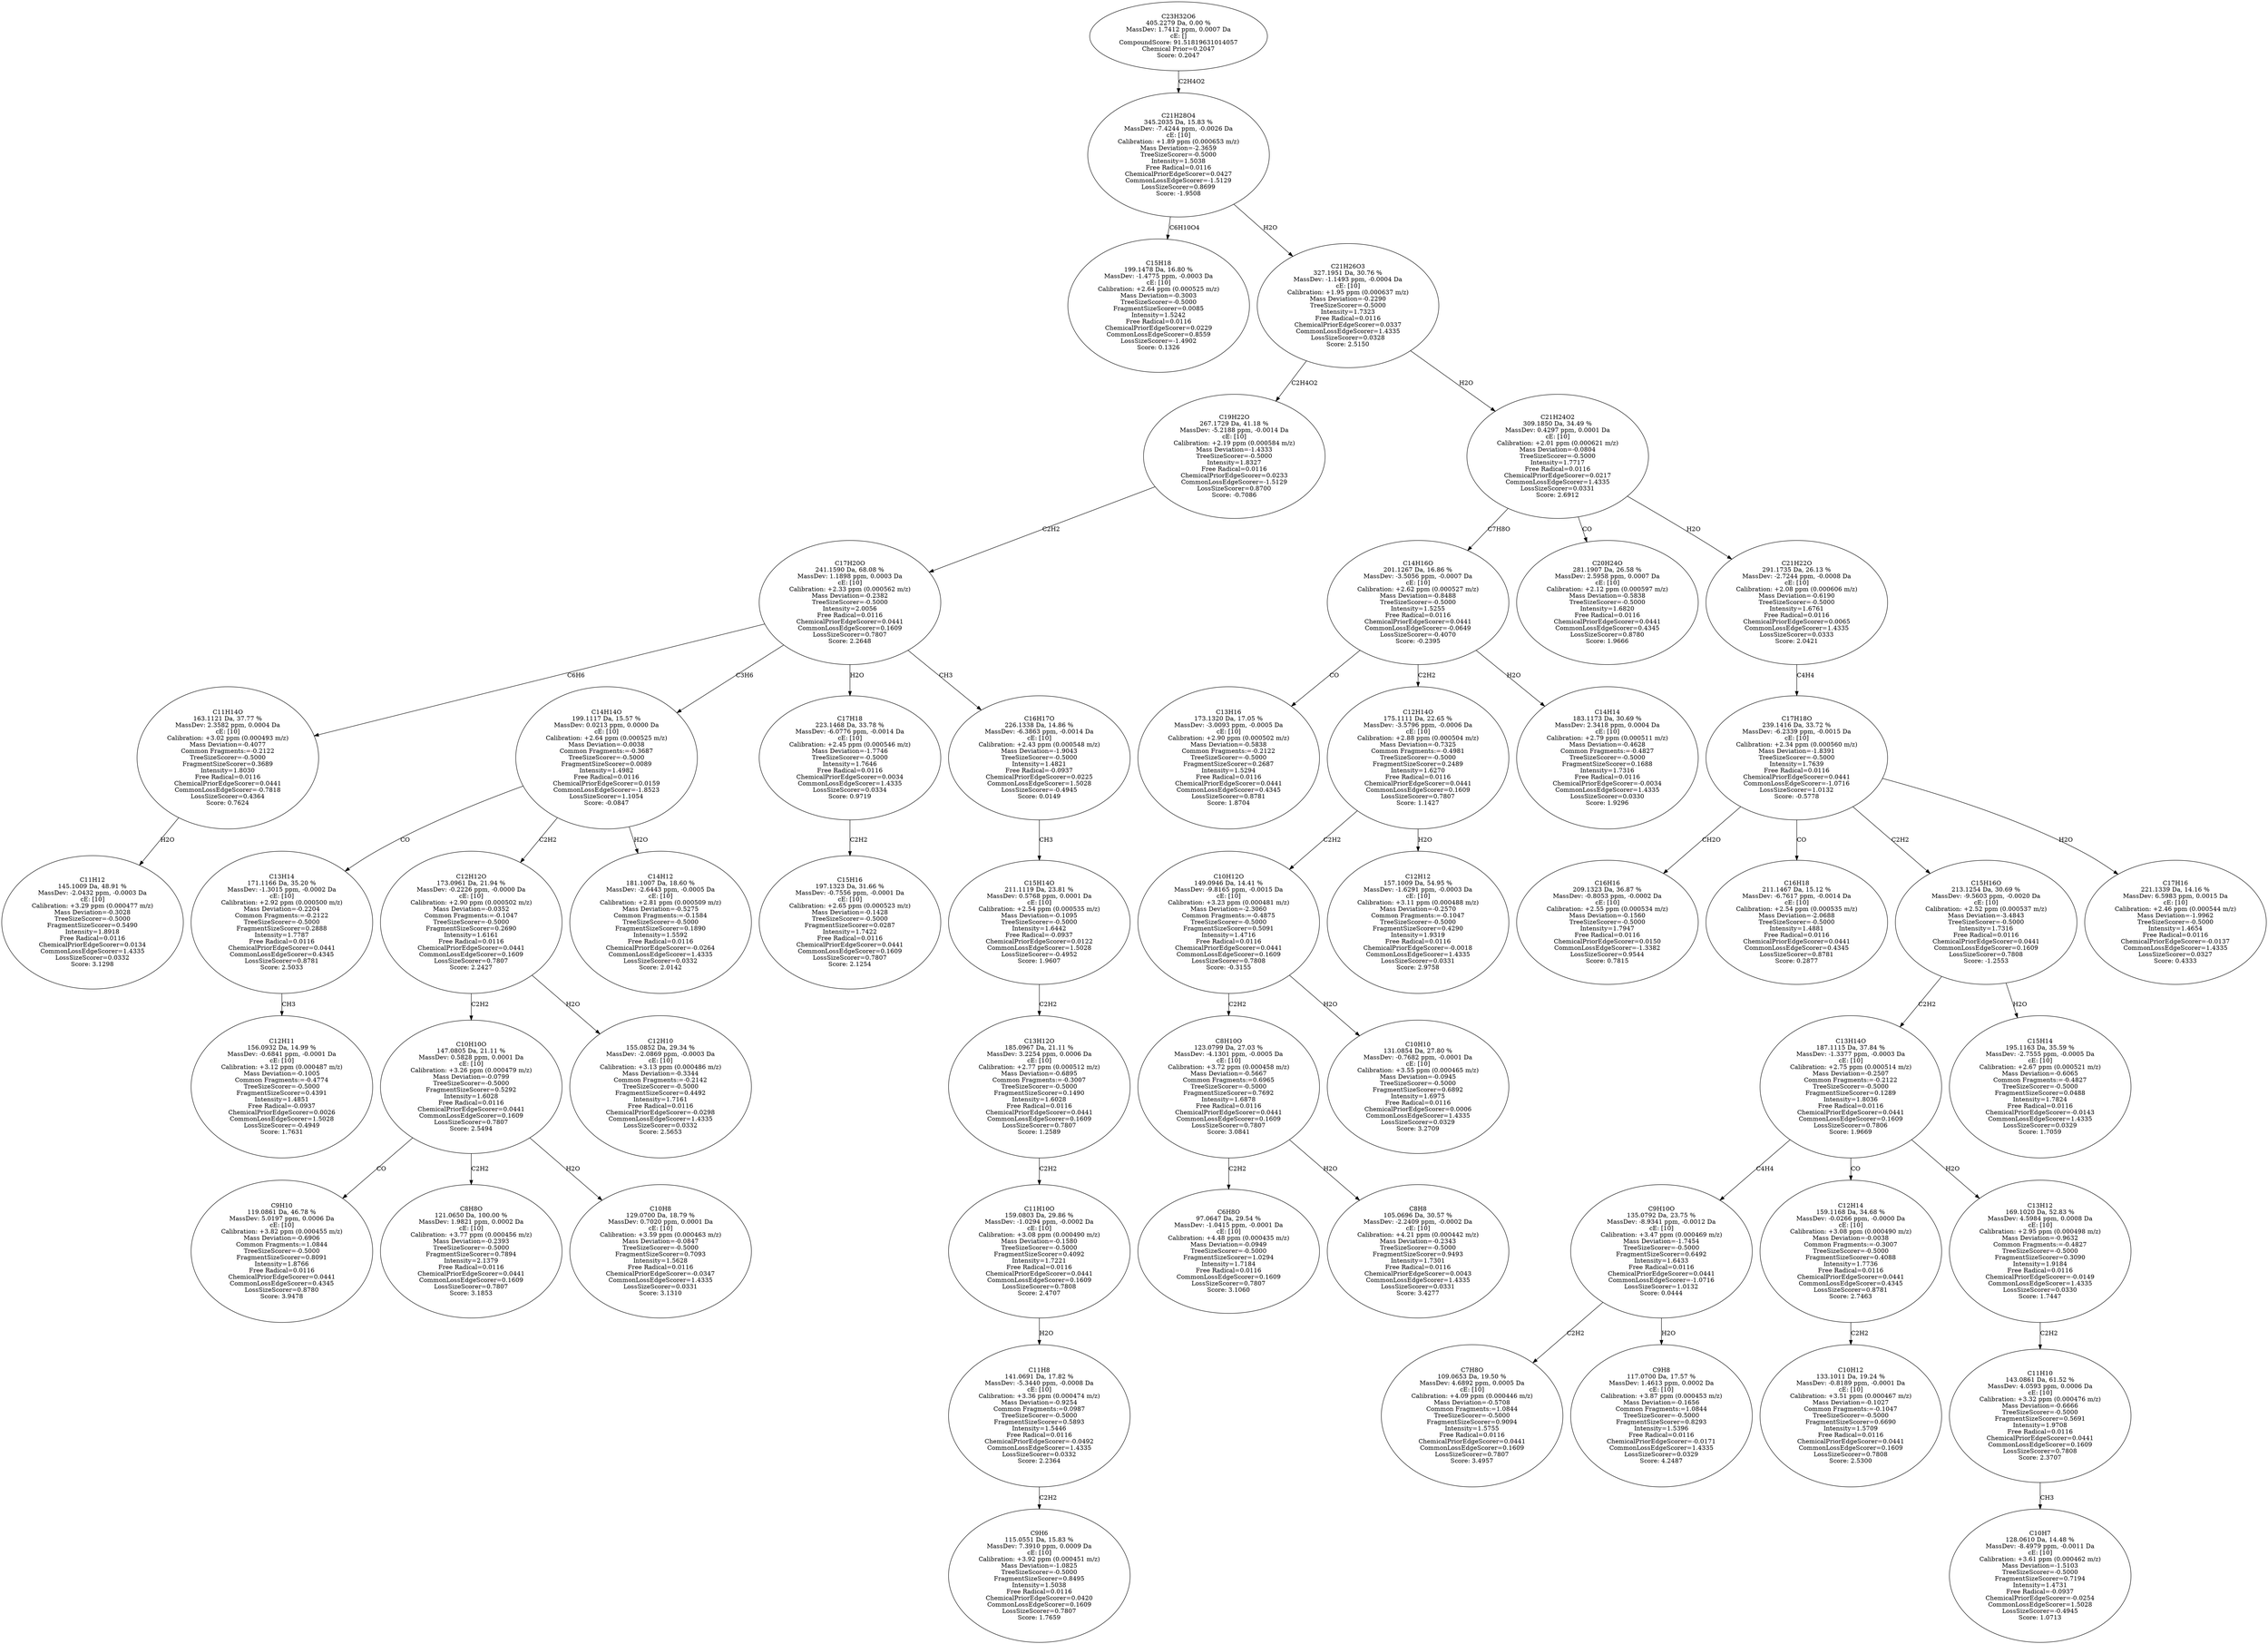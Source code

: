 strict digraph {
v1 [label="C15H18\n199.1478 Da, 16.80 %\nMassDev: -1.4775 ppm, -0.0003 Da\ncE: [10]\nCalibration: +2.64 ppm (0.000525 m/z)\nMass Deviation=-0.3003\nTreeSizeScorer=-0.5000\nFragmentSizeScorer=0.0085\nIntensity=1.5242\nFree Radical=0.0116\nChemicalPriorEdgeScorer=0.0229\nCommonLossEdgeScorer=0.8559\nLossSizeScorer=-1.4902\nScore: 0.1326"];
v2 [label="C11H12\n145.1009 Da, 48.91 %\nMassDev: -2.0432 ppm, -0.0003 Da\ncE: [10]\nCalibration: +3.29 ppm (0.000477 m/z)\nMass Deviation=-0.3028\nTreeSizeScorer=-0.5000\nFragmentSizeScorer=0.5490\nIntensity=1.8918\nFree Radical=0.0116\nChemicalPriorEdgeScorer=0.0134\nCommonLossEdgeScorer=1.4335\nLossSizeScorer=0.0332\nScore: 3.1298"];
v3 [label="C11H14O\n163.1121 Da, 37.77 %\nMassDev: 2.3582 ppm, 0.0004 Da\ncE: [10]\nCalibration: +3.02 ppm (0.000493 m/z)\nMass Deviation=-0.4077\nCommon Fragments:=-0.2122\nTreeSizeScorer=-0.5000\nFragmentSizeScorer=0.3689\nIntensity=1.8030\nFree Radical=0.0116\nChemicalPriorEdgeScorer=0.0441\nCommonLossEdgeScorer=-0.7818\nLossSizeScorer=0.4364\nScore: 0.7624"];
v4 [label="C12H11\n156.0932 Da, 14.99 %\nMassDev: -0.6841 ppm, -0.0001 Da\ncE: [10]\nCalibration: +3.12 ppm (0.000487 m/z)\nMass Deviation=-0.1005\nCommon Fragments:=-0.4774\nTreeSizeScorer=-0.5000\nFragmentSizeScorer=0.4391\nIntensity=1.4851\nFree Radical=-0.0937\nChemicalPriorEdgeScorer=0.0026\nCommonLossEdgeScorer=1.5028\nLossSizeScorer=-0.4949\nScore: 1.7631"];
v5 [label="C13H14\n171.1166 Da, 35.20 %\nMassDev: -1.3015 ppm, -0.0002 Da\ncE: [10]\nCalibration: +2.92 ppm (0.000500 m/z)\nMass Deviation=-0.2204\nCommon Fragments:=-0.2122\nTreeSizeScorer=-0.5000\nFragmentSizeScorer=0.2888\nIntensity=1.7787\nFree Radical=0.0116\nChemicalPriorEdgeScorer=0.0441\nCommonLossEdgeScorer=0.4345\nLossSizeScorer=0.8781\nScore: 2.5033"];
v6 [label="C9H10\n119.0861 Da, 46.78 %\nMassDev: 5.0197 ppm, 0.0006 Da\ncE: [10]\nCalibration: +3.82 ppm (0.000455 m/z)\nMass Deviation=-0.6906\nCommon Fragments:=1.0844\nTreeSizeScorer=-0.5000\nFragmentSizeScorer=0.8091\nIntensity=1.8766\nFree Radical=0.0116\nChemicalPriorEdgeScorer=0.0441\nCommonLossEdgeScorer=0.4345\nLossSizeScorer=0.8780\nScore: 3.9478"];
v7 [label="C8H8O\n121.0650 Da, 100.00 %\nMassDev: 1.9821 ppm, 0.0002 Da\ncE: [10]\nCalibration: +3.77 ppm (0.000456 m/z)\nMass Deviation=-0.2393\nTreeSizeScorer=-0.5000\nFragmentSizeScorer=0.7894\nIntensity=2.1379\nFree Radical=0.0116\nChemicalPriorEdgeScorer=0.0441\nCommonLossEdgeScorer=0.1609\nLossSizeScorer=0.7807\nScore: 3.1853"];
v8 [label="C10H8\n129.0700 Da, 18.79 %\nMassDev: 0.7020 ppm, 0.0001 Da\ncE: [10]\nCalibration: +3.59 ppm (0.000463 m/z)\nMass Deviation=-0.0847\nTreeSizeScorer=-0.5000\nFragmentSizeScorer=0.7093\nIntensity=1.5628\nFree Radical=0.0116\nChemicalPriorEdgeScorer=-0.0347\nCommonLossEdgeScorer=1.4335\nLossSizeScorer=0.0331\nScore: 3.1310"];
v9 [label="C10H10O\n147.0805 Da, 21.11 %\nMassDev: 0.5828 ppm, 0.0001 Da\ncE: [10]\nCalibration: +3.26 ppm (0.000479 m/z)\nMass Deviation=-0.0799\nTreeSizeScorer=-0.5000\nFragmentSizeScorer=0.5292\nIntensity=1.6028\nFree Radical=0.0116\nChemicalPriorEdgeScorer=0.0441\nCommonLossEdgeScorer=0.1609\nLossSizeScorer=0.7807\nScore: 2.5494"];
v10 [label="C12H10\n155.0852 Da, 29.34 %\nMassDev: -2.0869 ppm, -0.0003 Da\ncE: [10]\nCalibration: +3.13 ppm (0.000486 m/z)\nMass Deviation=-0.3344\nCommon Fragments:=-0.2142\nTreeSizeScorer=-0.5000\nFragmentSizeScorer=0.4492\nIntensity=1.7161\nFree Radical=0.0116\nChemicalPriorEdgeScorer=-0.0298\nCommonLossEdgeScorer=1.4335\nLossSizeScorer=0.0332\nScore: 2.5653"];
v11 [label="C12H12O\n173.0961 Da, 21.94 %\nMassDev: -0.2226 ppm, -0.0000 Da\ncE: [10]\nCalibration: +2.90 ppm (0.000502 m/z)\nMass Deviation=-0.0352\nCommon Fragments:=-0.1047\nTreeSizeScorer=-0.5000\nFragmentSizeScorer=0.2690\nIntensity=1.6161\nFree Radical=0.0116\nChemicalPriorEdgeScorer=0.0441\nCommonLossEdgeScorer=0.1609\nLossSizeScorer=0.7807\nScore: 2.2427"];
v12 [label="C14H12\n181.1007 Da, 18.60 %\nMassDev: -2.6443 ppm, -0.0005 Da\ncE: [10]\nCalibration: +2.81 ppm (0.000509 m/z)\nMass Deviation=-0.5275\nCommon Fragments:=-0.1584\nTreeSizeScorer=-0.5000\nFragmentSizeScorer=0.1890\nIntensity=1.5592\nFree Radical=0.0116\nChemicalPriorEdgeScorer=-0.0264\nCommonLossEdgeScorer=1.4335\nLossSizeScorer=0.0332\nScore: 2.0142"];
v13 [label="C14H14O\n199.1117 Da, 15.57 %\nMassDev: 0.0213 ppm, 0.0000 Da\ncE: [10]\nCalibration: +2.64 ppm (0.000525 m/z)\nMass Deviation=-0.0038\nCommon Fragments:=-0.3687\nTreeSizeScorer=-0.5000\nFragmentSizeScorer=0.0089\nIntensity=1.4982\nFree Radical=0.0116\nChemicalPriorEdgeScorer=0.0159\nCommonLossEdgeScorer=-1.8523\nLossSizeScorer=1.1054\nScore: -0.0847"];
v14 [label="C15H16\n197.1323 Da, 31.66 %\nMassDev: -0.7556 ppm, -0.0001 Da\ncE: [10]\nCalibration: +2.65 ppm (0.000523 m/z)\nMass Deviation=-0.1428\nTreeSizeScorer=-0.5000\nFragmentSizeScorer=0.0287\nIntensity=1.7422\nFree Radical=0.0116\nChemicalPriorEdgeScorer=0.0441\nCommonLossEdgeScorer=0.1609\nLossSizeScorer=0.7807\nScore: 2.1254"];
v15 [label="C17H18\n223.1468 Da, 33.78 %\nMassDev: -6.0776 ppm, -0.0014 Da\ncE: [10]\nCalibration: +2.45 ppm (0.000546 m/z)\nMass Deviation=-1.7746\nTreeSizeScorer=-0.5000\nIntensity=1.7646\nFree Radical=0.0116\nChemicalPriorEdgeScorer=0.0034\nCommonLossEdgeScorer=1.4335\nLossSizeScorer=0.0334\nScore: 0.9719"];
v16 [label="C9H6\n115.0551 Da, 15.83 %\nMassDev: 7.3910 ppm, 0.0009 Da\ncE: [10]\nCalibration: +3.92 ppm (0.000451 m/z)\nMass Deviation=-1.0825\nTreeSizeScorer=-0.5000\nFragmentSizeScorer=0.8495\nIntensity=1.5038\nFree Radical=0.0116\nChemicalPriorEdgeScorer=0.0420\nCommonLossEdgeScorer=0.1609\nLossSizeScorer=0.7807\nScore: 1.7659"];
v17 [label="C11H8\n141.0691 Da, 17.82 %\nMassDev: -5.3440 ppm, -0.0008 Da\ncE: [10]\nCalibration: +3.36 ppm (0.000474 m/z)\nMass Deviation=-0.9254\nCommon Fragments:=0.0987\nTreeSizeScorer=-0.5000\nFragmentSizeScorer=0.5893\nIntensity=1.5446\nFree Radical=0.0116\nChemicalPriorEdgeScorer=-0.0492\nCommonLossEdgeScorer=1.4335\nLossSizeScorer=0.0332\nScore: 2.2364"];
v18 [label="C11H10O\n159.0803 Da, 29.86 %\nMassDev: -1.0294 ppm, -0.0002 Da\ncE: [10]\nCalibration: +3.08 ppm (0.000490 m/z)\nMass Deviation=-0.1580\nTreeSizeScorer=-0.5000\nFragmentSizeScorer=0.4092\nIntensity=1.7221\nFree Radical=0.0116\nChemicalPriorEdgeScorer=0.0441\nCommonLossEdgeScorer=0.1609\nLossSizeScorer=0.7808\nScore: 2.4707"];
v19 [label="C13H12O\n185.0967 Da, 21.11 %\nMassDev: 3.2254 ppm, 0.0006 Da\ncE: [10]\nCalibration: +2.77 ppm (0.000512 m/z)\nMass Deviation=-0.6895\nCommon Fragments:=-0.3007\nTreeSizeScorer=-0.5000\nFragmentSizeScorer=0.1490\nIntensity=1.6028\nFree Radical=0.0116\nChemicalPriorEdgeScorer=0.0441\nCommonLossEdgeScorer=0.1609\nLossSizeScorer=0.7807\nScore: 1.2589"];
v20 [label="C15H14O\n211.1119 Da, 23.81 %\nMassDev: 0.5768 ppm, 0.0001 Da\ncE: [10]\nCalibration: +2.54 ppm (0.000535 m/z)\nMass Deviation=-0.1095\nTreeSizeScorer=-0.5000\nIntensity=1.6442\nFree Radical=-0.0937\nChemicalPriorEdgeScorer=0.0122\nCommonLossEdgeScorer=1.5028\nLossSizeScorer=-0.4952\nScore: 1.9607"];
v21 [label="C16H17O\n226.1338 Da, 14.86 %\nMassDev: -6.3863 ppm, -0.0014 Da\ncE: [10]\nCalibration: +2.43 ppm (0.000548 m/z)\nMass Deviation=-1.9043\nTreeSizeScorer=-0.5000\nIntensity=1.4821\nFree Radical=-0.0937\nChemicalPriorEdgeScorer=0.0225\nCommonLossEdgeScorer=1.5028\nLossSizeScorer=-0.4945\nScore: 0.0149"];
v22 [label="C17H20O\n241.1590 Da, 68.08 %\nMassDev: 1.1898 ppm, 0.0003 Da\ncE: [10]\nCalibration: +2.33 ppm (0.000562 m/z)\nMass Deviation=-0.2382\nTreeSizeScorer=-0.5000\nIntensity=2.0056\nFree Radical=0.0116\nChemicalPriorEdgeScorer=0.0441\nCommonLossEdgeScorer=0.1609\nLossSizeScorer=0.7807\nScore: 2.2648"];
v23 [label="C19H22O\n267.1729 Da, 41.18 %\nMassDev: -5.2188 ppm, -0.0014 Da\ncE: [10]\nCalibration: +2.19 ppm (0.000584 m/z)\nMass Deviation=-1.4333\nTreeSizeScorer=-0.5000\nIntensity=1.8327\nFree Radical=0.0116\nChemicalPriorEdgeScorer=0.0233\nCommonLossEdgeScorer=-1.5129\nLossSizeScorer=0.8700\nScore: -0.7086"];
v24 [label="C13H16\n173.1320 Da, 17.05 %\nMassDev: -3.0093 ppm, -0.0005 Da\ncE: [10]\nCalibration: +2.90 ppm (0.000502 m/z)\nMass Deviation=-0.5838\nCommon Fragments:=-0.2122\nTreeSizeScorer=-0.5000\nFragmentSizeScorer=0.2687\nIntensity=1.5294\nFree Radical=0.0116\nChemicalPriorEdgeScorer=0.0441\nCommonLossEdgeScorer=0.4345\nLossSizeScorer=0.8781\nScore: 1.8704"];
v25 [label="C6H8O\n97.0647 Da, 29.54 %\nMassDev: -1.0415 ppm, -0.0001 Da\ncE: [10]\nCalibration: +4.48 ppm (0.000435 m/z)\nMass Deviation=-0.0949\nTreeSizeScorer=-0.5000\nFragmentSizeScorer=1.0294\nIntensity=1.7184\nFree Radical=0.0116\nCommonLossEdgeScorer=0.1609\nLossSizeScorer=0.7807\nScore: 3.1060"];
v26 [label="C8H8\n105.0696 Da, 30.57 %\nMassDev: -2.2409 ppm, -0.0002 Da\ncE: [10]\nCalibration: +4.21 ppm (0.000442 m/z)\nMass Deviation=-0.2343\nTreeSizeScorer=-0.5000\nFragmentSizeScorer=0.9493\nIntensity=1.7301\nFree Radical=0.0116\nChemicalPriorEdgeScorer=0.0043\nCommonLossEdgeScorer=1.4335\nLossSizeScorer=0.0331\nScore: 3.4277"];
v27 [label="C8H10O\n123.0799 Da, 27.03 %\nMassDev: -4.1301 ppm, -0.0005 Da\ncE: [10]\nCalibration: +3.72 ppm (0.000458 m/z)\nMass Deviation=-0.5667\nCommon Fragments:=0.6965\nTreeSizeScorer=-0.5000\nFragmentSizeScorer=0.7692\nIntensity=1.6878\nFree Radical=0.0116\nChemicalPriorEdgeScorer=0.0441\nCommonLossEdgeScorer=0.1609\nLossSizeScorer=0.7807\nScore: 3.0841"];
v28 [label="C10H10\n131.0854 Da, 27.80 %\nMassDev: -0.7682 ppm, -0.0001 Da\ncE: [10]\nCalibration: +3.55 ppm (0.000465 m/z)\nMass Deviation=-0.0945\nTreeSizeScorer=-0.5000\nFragmentSizeScorer=0.6892\nIntensity=1.6975\nFree Radical=0.0116\nChemicalPriorEdgeScorer=0.0006\nCommonLossEdgeScorer=1.4335\nLossSizeScorer=0.0329\nScore: 3.2709"];
v29 [label="C10H12O\n149.0946 Da, 14.41 %\nMassDev: -9.8165 ppm, -0.0015 Da\ncE: [10]\nCalibration: +3.23 ppm (0.000481 m/z)\nMass Deviation=-2.3060\nCommon Fragments:=-0.4875\nTreeSizeScorer=-0.5000\nFragmentSizeScorer=0.5091\nIntensity=1.4716\nFree Radical=0.0116\nChemicalPriorEdgeScorer=0.0441\nCommonLossEdgeScorer=0.1609\nLossSizeScorer=0.7808\nScore: -0.3155"];
v30 [label="C12H12\n157.1009 Da, 54.95 %\nMassDev: -1.6291 ppm, -0.0003 Da\ncE: [10]\nCalibration: +3.11 ppm (0.000488 m/z)\nMass Deviation=-0.2570\nCommon Fragments:=-0.1047\nTreeSizeScorer=-0.5000\nFragmentSizeScorer=0.4290\nIntensity=1.9319\nFree Radical=0.0116\nChemicalPriorEdgeScorer=-0.0018\nCommonLossEdgeScorer=1.4335\nLossSizeScorer=0.0331\nScore: 2.9758"];
v31 [label="C12H14O\n175.1111 Da, 22.65 %\nMassDev: -3.5796 ppm, -0.0006 Da\ncE: [10]\nCalibration: +2.88 ppm (0.000504 m/z)\nMass Deviation=-0.7325\nCommon Fragments:=-0.4981\nTreeSizeScorer=-0.5000\nFragmentSizeScorer=0.2489\nIntensity=1.6270\nFree Radical=0.0116\nChemicalPriorEdgeScorer=0.0441\nCommonLossEdgeScorer=0.1609\nLossSizeScorer=0.7807\nScore: 1.1427"];
v32 [label="C14H14\n183.1173 Da, 30.69 %\nMassDev: 2.3418 ppm, 0.0004 Da\ncE: [10]\nCalibration: +2.79 ppm (0.000511 m/z)\nMass Deviation=-0.4628\nCommon Fragments:=-0.4827\nTreeSizeScorer=-0.5000\nFragmentSizeScorer=0.1688\nIntensity=1.7316\nFree Radical=0.0116\nChemicalPriorEdgeScorer=-0.0034\nCommonLossEdgeScorer=1.4335\nLossSizeScorer=0.0330\nScore: 1.9296"];
v33 [label="C14H16O\n201.1267 Da, 16.86 %\nMassDev: -3.5056 ppm, -0.0007 Da\ncE: [10]\nCalibration: +2.62 ppm (0.000527 m/z)\nMass Deviation=-0.8488\nTreeSizeScorer=-0.5000\nIntensity=1.5255\nFree Radical=0.0116\nChemicalPriorEdgeScorer=0.0441\nCommonLossEdgeScorer=-0.0649\nLossSizeScorer=-0.4070\nScore: -0.2395"];
v34 [label="C20H24O\n281.1907 Da, 26.58 %\nMassDev: 2.5958 ppm, 0.0007 Da\ncE: [10]\nCalibration: +2.12 ppm (0.000597 m/z)\nMass Deviation=-0.5838\nTreeSizeScorer=-0.5000\nIntensity=1.6820\nFree Radical=0.0116\nChemicalPriorEdgeScorer=0.0441\nCommonLossEdgeScorer=0.4345\nLossSizeScorer=0.8780\nScore: 1.9666"];
v35 [label="C16H16\n209.1323 Da, 36.87 %\nMassDev: -0.8053 ppm, -0.0002 Da\ncE: [10]\nCalibration: +2.55 ppm (0.000534 m/z)\nMass Deviation=-0.1560\nTreeSizeScorer=-0.5000\nIntensity=1.7947\nFree Radical=0.0116\nChemicalPriorEdgeScorer=0.0150\nCommonLossEdgeScorer=-1.3382\nLossSizeScorer=0.9544\nScore: 0.7815"];
v36 [label="C16H18\n211.1467 Da, 15.12 %\nMassDev: -6.7617 ppm, -0.0014 Da\ncE: [10]\nCalibration: +2.54 ppm (0.000535 m/z)\nMass Deviation=-2.0688\nTreeSizeScorer=-0.5000\nIntensity=1.4881\nFree Radical=0.0116\nChemicalPriorEdgeScorer=0.0441\nCommonLossEdgeScorer=0.4345\nLossSizeScorer=0.8781\nScore: 0.2877"];
v37 [label="C7H8O\n109.0653 Da, 19.50 %\nMassDev: 4.6892 ppm, 0.0005 Da\ncE: [10]\nCalibration: +4.09 ppm (0.000446 m/z)\nMass Deviation=-0.5708\nCommon Fragments:=1.0844\nTreeSizeScorer=-0.5000\nFragmentSizeScorer=0.9094\nIntensity=1.5755\nFree Radical=0.0116\nChemicalPriorEdgeScorer=0.0441\nCommonLossEdgeScorer=0.1609\nLossSizeScorer=0.7807\nScore: 3.4957"];
v38 [label="C9H8\n117.0700 Da, 17.57 %\nMassDev: 1.4613 ppm, 0.0002 Da\ncE: [10]\nCalibration: +3.87 ppm (0.000453 m/z)\nMass Deviation=-0.1656\nCommon Fragments:=1.0844\nTreeSizeScorer=-0.5000\nFragmentSizeScorer=0.8293\nIntensity=1.5396\nFree Radical=0.0116\nChemicalPriorEdgeScorer=-0.0171\nCommonLossEdgeScorer=1.4335\nLossSizeScorer=0.0329\nScore: 4.2487"];
v39 [label="C9H10O\n135.0792 Da, 23.75 %\nMassDev: -8.9341 ppm, -0.0012 Da\ncE: [10]\nCalibration: +3.47 ppm (0.000469 m/z)\nMass Deviation=-1.7454\nTreeSizeScorer=-0.5000\nFragmentSizeScorer=0.6492\nIntensity=1.6433\nFree Radical=0.0116\nChemicalPriorEdgeScorer=0.0441\nCommonLossEdgeScorer=-1.0716\nLossSizeScorer=1.0132\nScore: 0.0444"];
v40 [label="C10H12\n133.1011 Da, 19.24 %\nMassDev: -0.8189 ppm, -0.0001 Da\ncE: [10]\nCalibration: +3.51 ppm (0.000467 m/z)\nMass Deviation=-0.1027\nCommon Fragments:=-0.1047\nTreeSizeScorer=-0.5000\nFragmentSizeScorer=0.6690\nIntensity=1.5709\nFree Radical=0.0116\nChemicalPriorEdgeScorer=0.0441\nCommonLossEdgeScorer=0.1609\nLossSizeScorer=0.7808\nScore: 2.5300"];
v41 [label="C12H14\n159.1168 Da, 34.68 %\nMassDev: -0.0266 ppm, -0.0000 Da\ncE: [10]\nCalibration: +3.08 ppm (0.000490 m/z)\nMass Deviation=-0.0038\nCommon Fragments:=-0.3007\nTreeSizeScorer=-0.5000\nFragmentSizeScorer=0.4088\nIntensity=1.7736\nFree Radical=0.0116\nChemicalPriorEdgeScorer=0.0441\nCommonLossEdgeScorer=0.4345\nLossSizeScorer=0.8781\nScore: 2.7463"];
v42 [label="C10H7\n128.0610 Da, 14.48 %\nMassDev: -8.4979 ppm, -0.0011 Da\ncE: [10]\nCalibration: +3.61 ppm (0.000462 m/z)\nMass Deviation=-1.5103\nTreeSizeScorer=-0.5000\nFragmentSizeScorer=0.7194\nIntensity=1.4731\nFree Radical=-0.0937\nChemicalPriorEdgeScorer=-0.0254\nCommonLossEdgeScorer=1.5028\nLossSizeScorer=-0.4945\nScore: 1.0713"];
v43 [label="C11H10\n143.0861 Da, 61.52 %\nMassDev: 4.0593 ppm, 0.0006 Da\ncE: [10]\nCalibration: +3.32 ppm (0.000476 m/z)\nMass Deviation=-0.6666\nTreeSizeScorer=-0.5000\nFragmentSizeScorer=0.5691\nIntensity=1.9708\nFree Radical=0.0116\nChemicalPriorEdgeScorer=0.0441\nCommonLossEdgeScorer=0.1609\nLossSizeScorer=0.7808\nScore: 2.3707"];
v44 [label="C13H12\n169.1020 Da, 52.83 %\nMassDev: 4.5984 ppm, 0.0008 Da\ncE: [10]\nCalibration: +2.95 ppm (0.000498 m/z)\nMass Deviation=-0.9632\nCommon Fragments:=-0.4827\nTreeSizeScorer=-0.5000\nFragmentSizeScorer=0.3090\nIntensity=1.9184\nFree Radical=0.0116\nChemicalPriorEdgeScorer=-0.0149\nCommonLossEdgeScorer=1.4335\nLossSizeScorer=0.0330\nScore: 1.7447"];
v45 [label="C13H14O\n187.1115 Da, 37.84 %\nMassDev: -1.3377 ppm, -0.0003 Da\ncE: [10]\nCalibration: +2.75 ppm (0.000514 m/z)\nMass Deviation=-0.2507\nCommon Fragments:=-0.2122\nTreeSizeScorer=-0.5000\nFragmentSizeScorer=0.1289\nIntensity=1.8036\nFree Radical=0.0116\nChemicalPriorEdgeScorer=0.0441\nCommonLossEdgeScorer=0.1609\nLossSizeScorer=0.7806\nScore: 1.9669"];
v46 [label="C15H14\n195.1163 Da, 35.59 %\nMassDev: -2.7555 ppm, -0.0005 Da\ncE: [10]\nCalibration: +2.67 ppm (0.000521 m/z)\nMass Deviation=-0.6065\nCommon Fragments:=-0.4827\nTreeSizeScorer=-0.5000\nFragmentSizeScorer=0.0488\nIntensity=1.7824\nFree Radical=0.0116\nChemicalPriorEdgeScorer=-0.0143\nCommonLossEdgeScorer=1.4335\nLossSizeScorer=0.0329\nScore: 1.7059"];
v47 [label="C15H16O\n213.1254 Da, 30.69 %\nMassDev: -9.5603 ppm, -0.0020 Da\ncE: [10]\nCalibration: +2.52 ppm (0.000537 m/z)\nMass Deviation=-3.4843\nTreeSizeScorer=-0.5000\nIntensity=1.7316\nFree Radical=0.0116\nChemicalPriorEdgeScorer=0.0441\nCommonLossEdgeScorer=0.1609\nLossSizeScorer=0.7808\nScore: -1.2553"];
v48 [label="C17H16\n221.1339 Da, 14.16 %\nMassDev: 6.5983 ppm, 0.0015 Da\ncE: [10]\nCalibration: +2.46 ppm (0.000544 m/z)\nMass Deviation=-1.9962\nTreeSizeScorer=-0.5000\nIntensity=1.4654\nFree Radical=0.0116\nChemicalPriorEdgeScorer=-0.0137\nCommonLossEdgeScorer=1.4335\nLossSizeScorer=0.0327\nScore: 0.4333"];
v49 [label="C17H18O\n239.1416 Da, 33.72 %\nMassDev: -6.2339 ppm, -0.0015 Da\ncE: [10]\nCalibration: +2.34 ppm (0.000560 m/z)\nMass Deviation=-1.8391\nTreeSizeScorer=-0.5000\nIntensity=1.7639\nFree Radical=0.0116\nChemicalPriorEdgeScorer=0.0441\nCommonLossEdgeScorer=-1.0716\nLossSizeScorer=1.0132\nScore: -0.5778"];
v50 [label="C21H22O\n291.1735 Da, 26.13 %\nMassDev: -2.7244 ppm, -0.0008 Da\ncE: [10]\nCalibration: +2.08 ppm (0.000606 m/z)\nMass Deviation=-0.6190\nTreeSizeScorer=-0.5000\nIntensity=1.6761\nFree Radical=0.0116\nChemicalPriorEdgeScorer=0.0065\nCommonLossEdgeScorer=1.4335\nLossSizeScorer=0.0333\nScore: 2.0421"];
v51 [label="C21H24O2\n309.1850 Da, 34.49 %\nMassDev: 0.4297 ppm, 0.0001 Da\ncE: [10]\nCalibration: +2.01 ppm (0.000621 m/z)\nMass Deviation=-0.0804\nTreeSizeScorer=-0.5000\nIntensity=1.7717\nFree Radical=0.0116\nChemicalPriorEdgeScorer=0.0217\nCommonLossEdgeScorer=1.4335\nLossSizeScorer=0.0331\nScore: 2.6912"];
v52 [label="C21H26O3\n327.1951 Da, 30.76 %\nMassDev: -1.1493 ppm, -0.0004 Da\ncE: [10]\nCalibration: +1.95 ppm (0.000637 m/z)\nMass Deviation=-0.2290\nTreeSizeScorer=-0.5000\nIntensity=1.7323\nFree Radical=0.0116\nChemicalPriorEdgeScorer=0.0337\nCommonLossEdgeScorer=1.4335\nLossSizeScorer=0.0328\nScore: 2.5150"];
v53 [label="C21H28O4\n345.2035 Da, 15.83 %\nMassDev: -7.4244 ppm, -0.0026 Da\ncE: [10]\nCalibration: +1.89 ppm (0.000653 m/z)\nMass Deviation=-2.3659\nTreeSizeScorer=-0.5000\nIntensity=1.5038\nFree Radical=0.0116\nChemicalPriorEdgeScorer=0.0427\nCommonLossEdgeScorer=-1.5129\nLossSizeScorer=0.8699\nScore: -1.9508"];
v54 [label="C23H32O6\n405.2279 Da, 0.00 %\nMassDev: 1.7412 ppm, 0.0007 Da\ncE: []\nCompoundScore: 91.51819631014057\nChemical Prior=0.2047\nScore: 0.2047"];
v53 -> v1 [label="C6H10O4"];
v3 -> v2 [label="H2O"];
v22 -> v3 [label="C6H6"];
v5 -> v4 [label="CH3"];
v13 -> v5 [label="CO"];
v9 -> v6 [label="CO"];
v9 -> v7 [label="C2H2"];
v9 -> v8 [label="H2O"];
v11 -> v9 [label="C2H2"];
v11 -> v10 [label="H2O"];
v13 -> v11 [label="C2H2"];
v13 -> v12 [label="H2O"];
v22 -> v13 [label="C3H6"];
v15 -> v14 [label="C2H2"];
v22 -> v15 [label="H2O"];
v17 -> v16 [label="C2H2"];
v18 -> v17 [label="H2O"];
v19 -> v18 [label="C2H2"];
v20 -> v19 [label="C2H2"];
v21 -> v20 [label="CH3"];
v22 -> v21 [label="CH3"];
v23 -> v22 [label="C2H2"];
v52 -> v23 [label="C2H4O2"];
v33 -> v24 [label="CO"];
v27 -> v25 [label="C2H2"];
v27 -> v26 [label="H2O"];
v29 -> v27 [label="C2H2"];
v29 -> v28 [label="H2O"];
v31 -> v29 [label="C2H2"];
v31 -> v30 [label="H2O"];
v33 -> v31 [label="C2H2"];
v33 -> v32 [label="H2O"];
v51 -> v33 [label="C7H8O"];
v51 -> v34 [label="CO"];
v49 -> v35 [label="CH2O"];
v49 -> v36 [label="CO"];
v39 -> v37 [label="C2H2"];
v39 -> v38 [label="H2O"];
v45 -> v39 [label="C4H4"];
v41 -> v40 [label="C2H2"];
v45 -> v41 [label="CO"];
v43 -> v42 [label="CH3"];
v44 -> v43 [label="C2H2"];
v45 -> v44 [label="H2O"];
v47 -> v45 [label="C2H2"];
v47 -> v46 [label="H2O"];
v49 -> v47 [label="C2H2"];
v49 -> v48 [label="H2O"];
v50 -> v49 [label="C4H4"];
v51 -> v50 [label="H2O"];
v52 -> v51 [label="H2O"];
v53 -> v52 [label="H2O"];
v54 -> v53 [label="C2H4O2"];
}